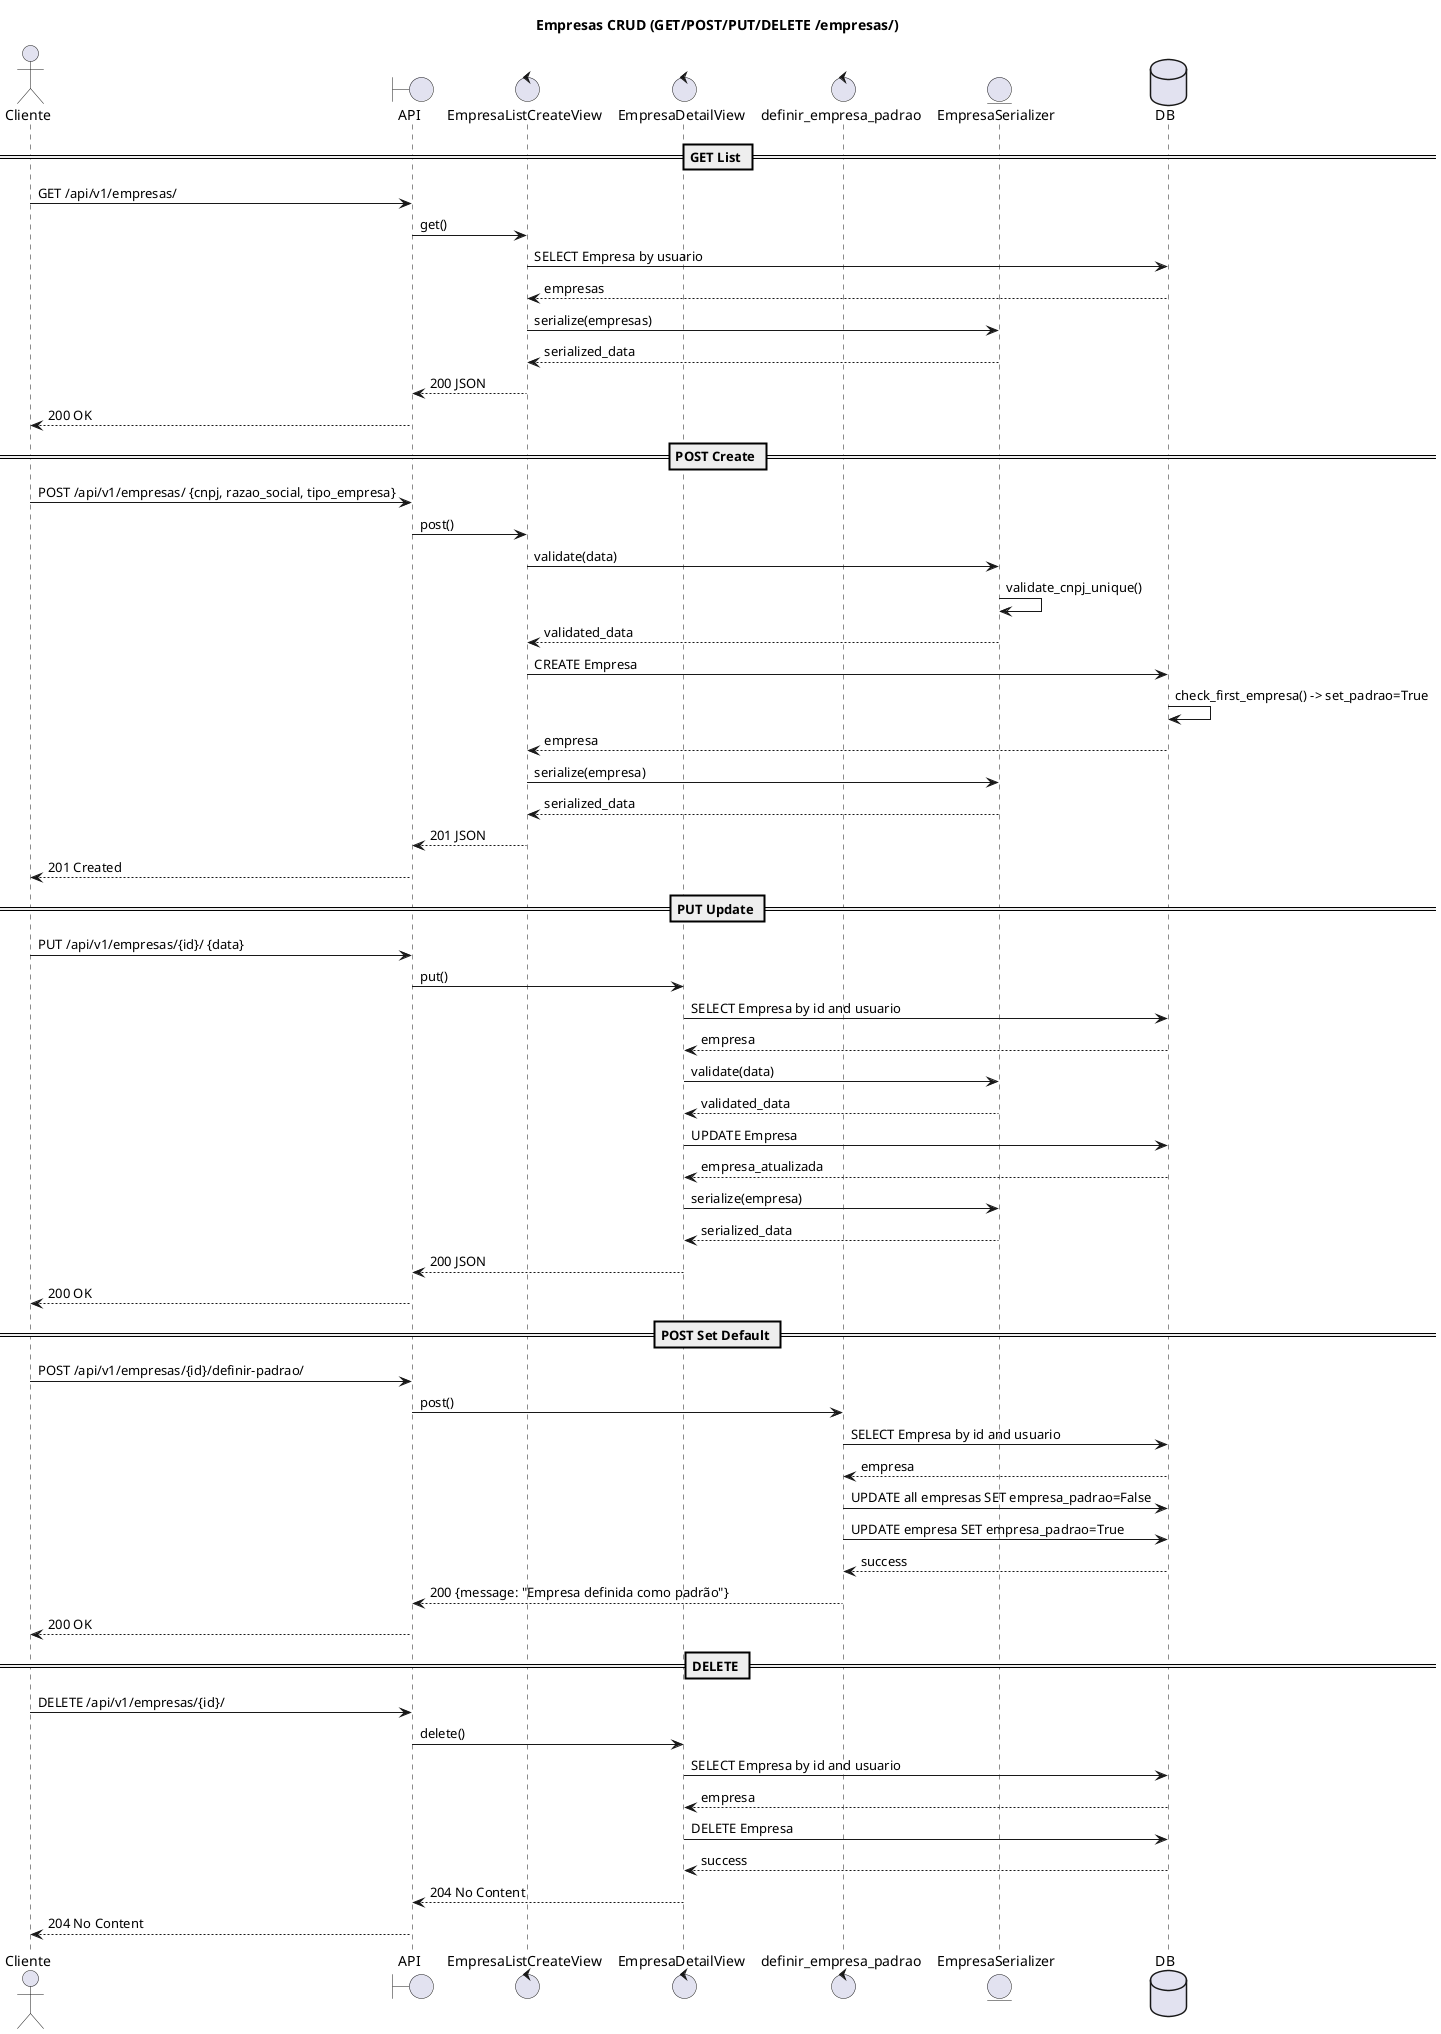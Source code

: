 @startuml empresas_crud
!define DIRECTION left to right direction
title Empresas CRUD (GET/POST/PUT/DELETE /empresas/)
actor Cliente
boundary API as B
control "EmpresaListCreateView" as LV
control "EmpresaDetailView" as DV
control "definir_empresa_padrao" as PV
entity "EmpresaSerializer" as S
database DB

== GET List ==
Cliente -> B : GET /api/v1/empresas/
B -> LV : get()
LV -> DB : SELECT Empresa by usuario
DB --> LV : empresas
LV -> S : serialize(empresas)
S --> LV : serialized_data
LV --> B : 200 JSON
B --> Cliente : 200 OK

== POST Create ==
Cliente -> B : POST /api/v1/empresas/ {cnpj, razao_social, tipo_empresa}
B -> LV : post()
LV -> S : validate(data)
S -> S : validate_cnpj_unique()
S --> LV : validated_data
LV -> DB : CREATE Empresa
DB -> DB : check_first_empresa() -> set_padrao=True
DB --> LV : empresa
LV -> S : serialize(empresa)
S --> LV : serialized_data
LV --> B : 201 JSON
B --> Cliente : 201 Created

== PUT Update ==
Cliente -> B : PUT /api/v1/empresas/{id}/ {data}
B -> DV : put()
DV -> DB : SELECT Empresa by id and usuario
DB --> DV : empresa
DV -> S : validate(data)
S --> DV : validated_data
DV -> DB : UPDATE Empresa
DB --> DV : empresa_atualizada
DV -> S : serialize(empresa)
S --> DV : serialized_data
DV --> B : 200 JSON
B --> Cliente : 200 OK

== POST Set Default ==
Cliente -> B : POST /api/v1/empresas/{id}/definir-padrao/
B -> PV : post()
PV -> DB : SELECT Empresa by id and usuario
DB --> PV : empresa
PV -> DB : UPDATE all empresas SET empresa_padrao=False
PV -> DB : UPDATE empresa SET empresa_padrao=True
DB --> PV : success
PV --> B : 200 {message: "Empresa definida como padrão"}
B --> Cliente : 200 OK

== DELETE ==
Cliente -> B : DELETE /api/v1/empresas/{id}/
B -> DV : delete()
DV -> DB : SELECT Empresa by id and usuario
DB --> DV : empresa
DV -> DB : DELETE Empresa
DB --> DV : success
DV --> B : 204 No Content
B --> Cliente : 204 No Content
@enduml